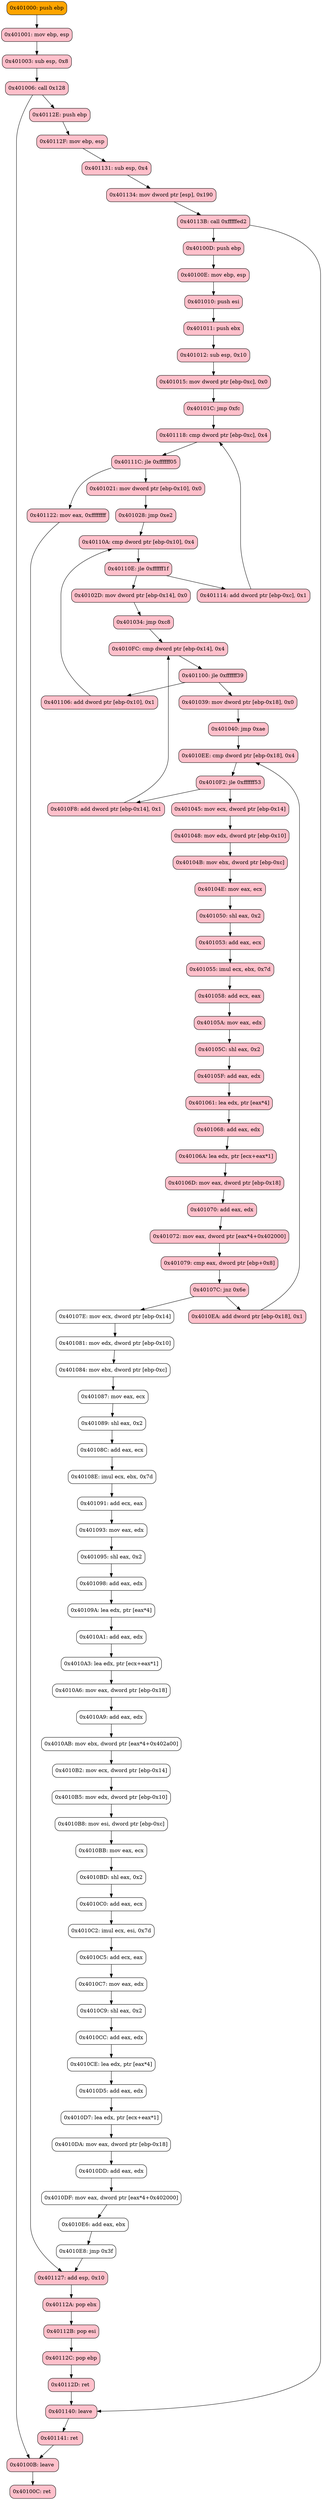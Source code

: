digraph {
"0x401000_0"[label="0x401000: push ebp\l",shape=box,style="rounded,filled", fontweight="bold",fillcolor="orange"];
"0x401001_0"[label="0x401001: mov ebp, esp\l",shape=box,style="rounded,filled", fontweight="bold",fillcolor="pink"];
"0x401003_0"[label="0x401003: sub esp, 0x8\l",shape=box,style="rounded,filled", fontweight="bold",fillcolor="pink"];
"0x401006_0"[label="0x401006: call 0x128\l",shape=box,style="rounded,filled", fontweight="bold",fillcolor="pink"];
"0x40100B_0"[label="0x40100B: leave \l",shape=box,style="rounded,filled", fontweight="bold",fillcolor="pink"];
"0x40100C_0"[label="0x40100C: ret \l",shape=box,style="rounded,filled", fontweight="bold",fillcolor="pink"];
"0x40100D_0"[label="0x40100D: push ebp\l",shape=box,style="rounded,filled", fontweight="bold",fillcolor="pink"];
"0x40100E_0"[label="0x40100E: mov ebp, esp\l",shape=box,style="rounded,filled", fontweight="bold",fillcolor="pink"];
"0x401010_0"[label="0x401010: push esi\l",shape=box,style="rounded,filled", fontweight="bold",fillcolor="pink"];
"0x401011_0"[label="0x401011: push ebx\l",shape=box,style="rounded,filled", fontweight="bold",fillcolor="pink"];
"0x401012_0"[label="0x401012: sub esp, 0x10\l",shape=box,style="rounded,filled", fontweight="bold",fillcolor="pink"];
"0x401015_0"[label="0x401015: mov dword ptr [ebp-0xc], 0x0\l",shape=box,style="rounded,filled", fontweight="bold",fillcolor="pink"];
"0x40101C_0"[label="0x40101C: jmp 0xfc\l",shape=box,style="rounded,filled", fontweight="bold",fillcolor="pink"];
"0x401021_0"[label="0x401021: mov dword ptr [ebp-0x10], 0x0\l",shape=box,style="rounded,filled", fontweight="bold",fillcolor="pink"];
"0x401028_0"[label="0x401028: jmp 0xe2\l",shape=box,style="rounded,filled", fontweight="bold",fillcolor="pink"];
"0x40102D_0"[label="0x40102D: mov dword ptr [ebp-0x14], 0x0\l",shape=box,style="rounded,filled", fontweight="bold",fillcolor="pink"];
"0x401034_0"[label="0x401034: jmp 0xc8\l",shape=box,style="rounded,filled", fontweight="bold",fillcolor="pink"];
"0x401039_0"[label="0x401039: mov dword ptr [ebp-0x18], 0x0\l",shape=box,style="rounded,filled", fontweight="bold",fillcolor="pink"];
"0x401040_0"[label="0x401040: jmp 0xae\l",shape=box,style="rounded,filled", fontweight="bold",fillcolor="pink"];
"0x401045_0"[label="0x401045: mov ecx, dword ptr [ebp-0x14]\l",shape=box,style="rounded,filled", fontweight="bold",fillcolor="pink"];
"0x401048_0"[label="0x401048: mov edx, dword ptr [ebp-0x10]\l",shape=box,style="rounded,filled", fontweight="bold",fillcolor="pink"];
"0x40104B_0"[label="0x40104B: mov ebx, dword ptr [ebp-0xc]\l",shape=box,style="rounded,filled", fontweight="bold",fillcolor="pink"];
"0x40104E_0"[label="0x40104E: mov eax, ecx\l",shape=box,style="rounded,filled", fontweight="bold",fillcolor="pink"];
"0x401050_0"[label="0x401050: shl eax, 0x2\l",shape=box,style="rounded,filled", fontweight="bold",fillcolor="pink"];
"0x401053_0"[label="0x401053: add eax, ecx\l",shape=box,style="rounded,filled", fontweight="bold",fillcolor="pink"];
"0x401055_0"[label="0x401055: imul ecx, ebx, 0x7d\l",shape=box,style="rounded,filled", fontweight="bold",fillcolor="pink"];
"0x401058_0"[label="0x401058: add ecx, eax\l",shape=box,style="rounded,filled", fontweight="bold",fillcolor="pink"];
"0x40105A_0"[label="0x40105A: mov eax, edx\l",shape=box,style="rounded,filled", fontweight="bold",fillcolor="pink"];
"0x40105C_0"[label="0x40105C: shl eax, 0x2\l",shape=box,style="rounded,filled", fontweight="bold",fillcolor="pink"];
"0x40105F_0"[label="0x40105F: add eax, edx\l",shape=box,style="rounded,filled", fontweight="bold",fillcolor="pink"];
"0x401061_0"[label="0x401061: lea edx, ptr [eax*4]\l",shape=box,style="rounded,filled", fontweight="bold",fillcolor="pink"];
"0x401068_0"[label="0x401068: add eax, edx\l",shape=box,style="rounded,filled", fontweight="bold",fillcolor="pink"];
"0x40106A_0"[label="0x40106A: lea edx, ptr [ecx+eax*1]\l",shape=box,style="rounded,filled", fontweight="bold",fillcolor="pink"];
"0x40106D_0"[label="0x40106D: mov eax, dword ptr [ebp-0x18]\l",shape=box,style="rounded,filled", fontweight="bold",fillcolor="pink"];
"0x401070_0"[label="0x401070: add eax, edx\l",shape=box,style="rounded,filled", fontweight="bold",fillcolor="pink"];
"0x401072_0"[label="0x401072: mov eax, dword ptr [eax*4+0x402000]\l",shape=box,style="rounded,filled", fontweight="bold",fillcolor="pink"];
"0x401079_0"[label="0x401079: cmp eax, dword ptr [ebp+0x8]\l",shape=box,style="rounded,filled", fontweight="bold",fillcolor="pink"];
"0x40107C_0"[label="0x40107C: jnz 0x6e\l",shape=box,style="rounded,filled", fontweight="bold",fillcolor="pink"];
"0x40107E_0"[label="0x40107E: mov ecx, dword ptr [ebp-0x14]\l",shape=box,style="rounded,filled", fontweight="bold",fillcolor="white"];
"0x401081_0"[label="0x401081: mov edx, dword ptr [ebp-0x10]\l",shape=box,style="rounded,filled", fontweight="bold",fillcolor="white"];
"0x401084_0"[label="0x401084: mov ebx, dword ptr [ebp-0xc]\l",shape=box,style="rounded,filled", fontweight="bold",fillcolor="white"];
"0x401087_0"[label="0x401087: mov eax, ecx\l",shape=box,style="rounded,filled", fontweight="bold",fillcolor="white"];
"0x401089_0"[label="0x401089: shl eax, 0x2\l",shape=box,style="rounded,filled", fontweight="bold",fillcolor="white"];
"0x40108C_0"[label="0x40108C: add eax, ecx\l",shape=box,style="rounded,filled", fontweight="bold",fillcolor="white"];
"0x40108E_0"[label="0x40108E: imul ecx, ebx, 0x7d\l",shape=box,style="rounded,filled", fontweight="bold",fillcolor="white"];
"0x401091_0"[label="0x401091: add ecx, eax\l",shape=box,style="rounded,filled", fontweight="bold",fillcolor="white"];
"0x401093_0"[label="0x401093: mov eax, edx\l",shape=box,style="rounded,filled", fontweight="bold",fillcolor="white"];
"0x401095_0"[label="0x401095: shl eax, 0x2\l",shape=box,style="rounded,filled", fontweight="bold",fillcolor="white"];
"0x401098_0"[label="0x401098: add eax, edx\l",shape=box,style="rounded,filled", fontweight="bold",fillcolor="white"];
"0x40109A_0"[label="0x40109A: lea edx, ptr [eax*4]\l",shape=box,style="rounded,filled", fontweight="bold",fillcolor="white"];
"0x4010A1_0"[label="0x4010A1: add eax, edx\l",shape=box,style="rounded,filled", fontweight="bold",fillcolor="white"];
"0x4010A3_0"[label="0x4010A3: lea edx, ptr [ecx+eax*1]\l",shape=box,style="rounded,filled", fontweight="bold",fillcolor="white"];
"0x4010A6_0"[label="0x4010A6: mov eax, dword ptr [ebp-0x18]\l",shape=box,style="rounded,filled", fontweight="bold",fillcolor="white"];
"0x4010A9_0"[label="0x4010A9: add eax, edx\l",shape=box,style="rounded,filled", fontweight="bold",fillcolor="white"];
"0x4010AB_0"[label="0x4010AB: mov ebx, dword ptr [eax*4+0x402a00]\l",shape=box,style="rounded,filled", fontweight="bold",fillcolor="white"];
"0x4010B2_0"[label="0x4010B2: mov ecx, dword ptr [ebp-0x14]\l",shape=box,style="rounded,filled", fontweight="bold",fillcolor="white"];
"0x4010B5_0"[label="0x4010B5: mov edx, dword ptr [ebp-0x10]\l",shape=box,style="rounded,filled", fontweight="bold",fillcolor="white"];
"0x4010B8_0"[label="0x4010B8: mov esi, dword ptr [ebp-0xc]\l",shape=box,style="rounded,filled", fontweight="bold",fillcolor="white"];
"0x4010BB_0"[label="0x4010BB: mov eax, ecx\l",shape=box,style="rounded,filled", fontweight="bold",fillcolor="white"];
"0x4010BD_0"[label="0x4010BD: shl eax, 0x2\l",shape=box,style="rounded,filled", fontweight="bold",fillcolor="white"];
"0x4010C0_0"[label="0x4010C0: add eax, ecx\l",shape=box,style="rounded,filled", fontweight="bold",fillcolor="white"];
"0x4010C2_0"[label="0x4010C2: imul ecx, esi, 0x7d\l",shape=box,style="rounded,filled", fontweight="bold",fillcolor="white"];
"0x4010C5_0"[label="0x4010C5: add ecx, eax\l",shape=box,style="rounded,filled", fontweight="bold",fillcolor="white"];
"0x4010C7_0"[label="0x4010C7: mov eax, edx\l",shape=box,style="rounded,filled", fontweight="bold",fillcolor="white"];
"0x4010C9_0"[label="0x4010C9: shl eax, 0x2\l",shape=box,style="rounded,filled", fontweight="bold",fillcolor="white"];
"0x4010CC_0"[label="0x4010CC: add eax, edx\l",shape=box,style="rounded,filled", fontweight="bold",fillcolor="white"];
"0x4010CE_0"[label="0x4010CE: lea edx, ptr [eax*4]\l",shape=box,style="rounded,filled", fontweight="bold",fillcolor="white"];
"0x4010D5_0"[label="0x4010D5: add eax, edx\l",shape=box,style="rounded,filled", fontweight="bold",fillcolor="white"];
"0x4010D7_0"[label="0x4010D7: lea edx, ptr [ecx+eax*1]\l",shape=box,style="rounded,filled", fontweight="bold",fillcolor="white"];
"0x4010DA_0"[label="0x4010DA: mov eax, dword ptr [ebp-0x18]\l",shape=box,style="rounded,filled", fontweight="bold",fillcolor="white"];
"0x4010DD_0"[label="0x4010DD: add eax, edx\l",shape=box,style="rounded,filled", fontweight="bold",fillcolor="white"];
"0x4010DF_0"[label="0x4010DF: mov eax, dword ptr [eax*4+0x402000]\l",shape=box,style="rounded,filled", fontweight="bold",fillcolor="white"];
"0x4010E6_0"[label="0x4010E6: add eax, ebx\l",shape=box,style="rounded,filled", fontweight="bold",fillcolor="white"];
"0x4010E8_0"[label="0x4010E8: jmp 0x3f\l",shape=box,style="rounded,filled", fontweight="bold",fillcolor="white"];
"0x4010EA_0"[label="0x4010EA: add dword ptr [ebp-0x18], 0x1\l",shape=box,style="rounded,filled", fontweight="bold",fillcolor="pink"];
"0x4010EE_0"[label="0x4010EE: cmp dword ptr [ebp-0x18], 0x4\l",shape=box,style="rounded,filled", fontweight="bold",fillcolor="pink"];
"0x4010F2_0"[label="0x4010F2: jle 0xffffff53\l",shape=box,style="rounded,filled", fontweight="bold",fillcolor="pink"];
"0x4010F8_0"[label="0x4010F8: add dword ptr [ebp-0x14], 0x1\l",shape=box,style="rounded,filled", fontweight="bold",fillcolor="pink"];
"0x4010FC_0"[label="0x4010FC: cmp dword ptr [ebp-0x14], 0x4\l",shape=box,style="rounded,filled", fontweight="bold",fillcolor="pink"];
"0x401100_0"[label="0x401100: jle 0xffffff39\l",shape=box,style="rounded,filled", fontweight="bold",fillcolor="pink"];
"0x401106_0"[label="0x401106: add dword ptr [ebp-0x10], 0x1\l",shape=box,style="rounded,filled", fontweight="bold",fillcolor="pink"];
"0x40110A_0"[label="0x40110A: cmp dword ptr [ebp-0x10], 0x4\l",shape=box,style="rounded,filled", fontweight="bold",fillcolor="pink"];
"0x40110E_0"[label="0x40110E: jle 0xffffff1f\l",shape=box,style="rounded,filled", fontweight="bold",fillcolor="pink"];
"0x401114_0"[label="0x401114: add dword ptr [ebp-0xc], 0x1\l",shape=box,style="rounded,filled", fontweight="bold",fillcolor="pink"];
"0x401118_0"[label="0x401118: cmp dword ptr [ebp-0xc], 0x4\l",shape=box,style="rounded,filled", fontweight="bold",fillcolor="pink"];
"0x40111C_0"[label="0x40111C: jle 0xffffff05\l",shape=box,style="rounded,filled", fontweight="bold",fillcolor="pink"];
"0x401122_0"[label="0x401122: mov eax, 0xffffffff\l",shape=box,style="rounded,filled", fontweight="bold",fillcolor="pink"];
"0x401127_0"[label="0x401127: add esp, 0x10\l",shape=box,style="rounded,filled", fontweight="bold",fillcolor="pink"];
"0x40112A_0"[label="0x40112A: pop ebx\l",shape=box,style="rounded,filled", fontweight="bold",fillcolor="pink"];
"0x40112B_0"[label="0x40112B: pop esi\l",shape=box,style="rounded,filled", fontweight="bold",fillcolor="pink"];
"0x40112C_0"[label="0x40112C: pop ebp\l",shape=box,style="rounded,filled", fontweight="bold",fillcolor="pink"];
"0x40112D_0"[label="0x40112D: ret \l",shape=box,style="rounded,filled", fontweight="bold",fillcolor="pink"];
"0x40112E_0"[label="0x40112E: push ebp\l",shape=box,style="rounded,filled", fontweight="bold",fillcolor="pink"];
"0x40112F_0"[label="0x40112F: mov ebp, esp\l",shape=box,style="rounded,filled", fontweight="bold",fillcolor="pink"];
"0x401131_0"[label="0x401131: sub esp, 0x4\l",shape=box,style="rounded,filled", fontweight="bold",fillcolor="pink"];
"0x401134_0"[label="0x401134: mov dword ptr [esp], 0x190\l",shape=box,style="rounded,filled", fontweight="bold",fillcolor="pink"];
"0x40113B_0"[label="0x40113B: call 0xfffffed2\l",shape=box,style="rounded,filled", fontweight="bold",fillcolor="pink"];
"0x401140_0"[label="0x401140: leave \l",shape=box,style="rounded,filled", fontweight="bold",fillcolor="pink"];
"0x401141_0"[label="0x401141: ret \l",shape=box,style="rounded,filled", fontweight="bold",fillcolor="pink"];
"0x401000_0" -> "0x401001_0";
"0x401001_0" -> "0x401003_0";
"0x401003_0" -> "0x401006_0";
"0x401006_0" -> "0x40100B_0";
"0x401006_0" -> "0x40112E_0";
"0x40100B_0" -> "0x40100C_0";
"0x40100D_0" -> "0x40100E_0";
"0x40100E_0" -> "0x401010_0";
"0x401010_0" -> "0x401011_0";
"0x401011_0" -> "0x401012_0";
"0x401012_0" -> "0x401015_0";
"0x401015_0" -> "0x40101C_0";
"0x40101C_0" -> "0x401118_0";
"0x401021_0" -> "0x401028_0";
"0x401028_0" -> "0x40110A_0";
"0x40102D_0" -> "0x401034_0";
"0x401034_0" -> "0x4010FC_0";
"0x401039_0" -> "0x401040_0";
"0x401040_0" -> "0x4010EE_0";
"0x401045_0" -> "0x401048_0";
"0x401048_0" -> "0x40104B_0";
"0x40104B_0" -> "0x40104E_0";
"0x40104E_0" -> "0x401050_0";
"0x401050_0" -> "0x401053_0";
"0x401053_0" -> "0x401055_0";
"0x401055_0" -> "0x401058_0";
"0x401058_0" -> "0x40105A_0";
"0x40105A_0" -> "0x40105C_0";
"0x40105C_0" -> "0x40105F_0";
"0x40105F_0" -> "0x401061_0";
"0x401061_0" -> "0x401068_0";
"0x401068_0" -> "0x40106A_0";
"0x40106A_0" -> "0x40106D_0";
"0x40106D_0" -> "0x401070_0";
"0x401070_0" -> "0x401072_0";
"0x401072_0" -> "0x401079_0";
"0x401079_0" -> "0x40107C_0";
"0x40107C_0" -> "0x40107E_0";
"0x40107C_0" -> "0x4010EA_0";
"0x40107E_0" -> "0x401081_0";
"0x401081_0" -> "0x401084_0";
"0x401084_0" -> "0x401087_0";
"0x401087_0" -> "0x401089_0";
"0x401089_0" -> "0x40108C_0";
"0x40108C_0" -> "0x40108E_0";
"0x40108E_0" -> "0x401091_0";
"0x401091_0" -> "0x401093_0";
"0x401093_0" -> "0x401095_0";
"0x401095_0" -> "0x401098_0";
"0x401098_0" -> "0x40109A_0";
"0x40109A_0" -> "0x4010A1_0";
"0x4010A1_0" -> "0x4010A3_0";
"0x4010A3_0" -> "0x4010A6_0";
"0x4010A6_0" -> "0x4010A9_0";
"0x4010A9_0" -> "0x4010AB_0";
"0x4010AB_0" -> "0x4010B2_0";
"0x4010B2_0" -> "0x4010B5_0";
"0x4010B5_0" -> "0x4010B8_0";
"0x4010B8_0" -> "0x4010BB_0";
"0x4010BB_0" -> "0x4010BD_0";
"0x4010BD_0" -> "0x4010C0_0";
"0x4010C0_0" -> "0x4010C2_0";
"0x4010C2_0" -> "0x4010C5_0";
"0x4010C5_0" -> "0x4010C7_0";
"0x4010C7_0" -> "0x4010C9_0";
"0x4010C9_0" -> "0x4010CC_0";
"0x4010CC_0" -> "0x4010CE_0";
"0x4010CE_0" -> "0x4010D5_0";
"0x4010D5_0" -> "0x4010D7_0";
"0x4010D7_0" -> "0x4010DA_0";
"0x4010DA_0" -> "0x4010DD_0";
"0x4010DD_0" -> "0x4010DF_0";
"0x4010DF_0" -> "0x4010E6_0";
"0x4010E6_0" -> "0x4010E8_0";
"0x4010E8_0" -> "0x401127_0";
"0x4010EA_0" -> "0x4010EE_0";
"0x4010EE_0" -> "0x4010F2_0";
"0x4010F2_0" -> "0x401045_0";
"0x4010F2_0" -> "0x4010F8_0";
"0x4010F8_0" -> "0x4010FC_0";
"0x4010FC_0" -> "0x401100_0";
"0x401100_0" -> "0x401039_0";
"0x401100_0" -> "0x401106_0";
"0x401106_0" -> "0x40110A_0";
"0x40110A_0" -> "0x40110E_0";
"0x40110E_0" -> "0x40102D_0";
"0x40110E_0" -> "0x401114_0";
"0x401114_0" -> "0x401118_0";
"0x401118_0" -> "0x40111C_0";
"0x40111C_0" -> "0x401021_0";
"0x40111C_0" -> "0x401122_0";
"0x401122_0" -> "0x401127_0";
"0x401127_0" -> "0x40112A_0";
"0x40112A_0" -> "0x40112B_0";
"0x40112B_0" -> "0x40112C_0";
"0x40112C_0" -> "0x40112D_0";
"0x40112D_0" -> "0x401140_0";
"0x40112E_0" -> "0x40112F_0";
"0x40112F_0" -> "0x401131_0";
"0x401131_0" -> "0x401134_0";
"0x401134_0" -> "0x40113B_0";
"0x40113B_0" -> "0x40100D_0";
"0x40113B_0" -> "0x401140_0";
"0x401140_0" -> "0x401141_0";
"0x401141_0" -> "0x40100B_0";
}
